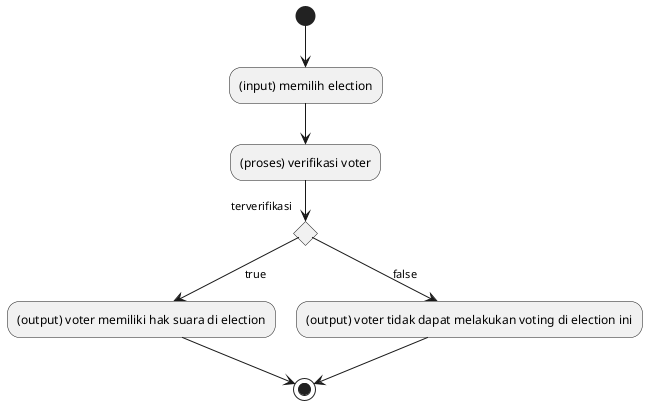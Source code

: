 @startuml "Voter Register to An Election"

(*) --> "(input) memilih election"
"(input) memilih election" --> "(proses) verifikasi voter"
if "terverifikasi" then
    --> [true] "(output) voter memiliki hak suara di election"
    --> (*)
else
    --> [false] "(output) voter tidak dapat melakukan voting di election ini"
    -->(*)
endif

@enduml